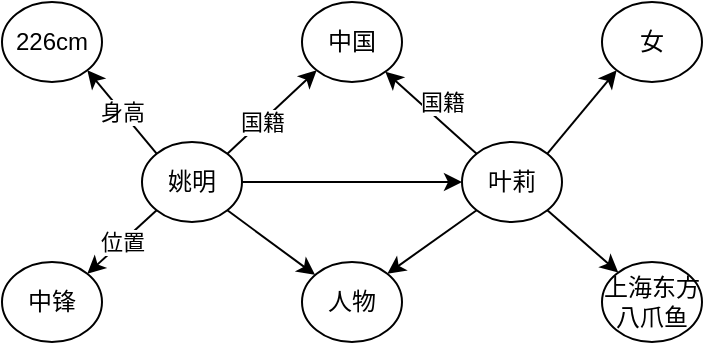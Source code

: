 <mxfile version="20.5.1" type="github">
  <diagram id="LzGYEGz26b_Z9dJ2FGKL" name="第 1 页">
    <mxGraphModel dx="1422" dy="754" grid="1" gridSize="10" guides="1" tooltips="1" connect="1" arrows="1" fold="1" page="1" pageScale="1" pageWidth="827" pageHeight="1169" math="0" shadow="0">
      <root>
        <mxCell id="0" />
        <mxCell id="1" parent="0" />
        <mxCell id="mvXgDdQYAwKlj44WGuFZ-9" value="" style="edgeStyle=orthogonalEdgeStyle;rounded=0;orthogonalLoop=1;jettySize=auto;html=1;" edge="1" parent="1" source="mvXgDdQYAwKlj44WGuFZ-1" target="mvXgDdQYAwKlj44WGuFZ-2">
          <mxGeometry relative="1" as="geometry" />
        </mxCell>
        <mxCell id="mvXgDdQYAwKlj44WGuFZ-10" style="rounded=0;orthogonalLoop=1;jettySize=auto;html=1;exitX=1;exitY=0;exitDx=0;exitDy=0;entryX=0;entryY=1;entryDx=0;entryDy=0;" edge="1" parent="1" source="mvXgDdQYAwKlj44WGuFZ-1" target="mvXgDdQYAwKlj44WGuFZ-3">
          <mxGeometry relative="1" as="geometry" />
        </mxCell>
        <mxCell id="mvXgDdQYAwKlj44WGuFZ-19" value="国籍" style="edgeLabel;html=1;align=center;verticalAlign=middle;resizable=0;points=[];" vertex="1" connectable="0" parent="mvXgDdQYAwKlj44WGuFZ-10">
          <mxGeometry x="-0.464" y="1" relative="1" as="geometry">
            <mxPoint x="6" y="-4" as="offset" />
          </mxGeometry>
        </mxCell>
        <mxCell id="mvXgDdQYAwKlj44WGuFZ-11" value="身高" style="edgeStyle=none;rounded=0;orthogonalLoop=1;jettySize=auto;html=1;exitX=0;exitY=0;exitDx=0;exitDy=0;entryX=1;entryY=1;entryDx=0;entryDy=0;" edge="1" parent="1" source="mvXgDdQYAwKlj44WGuFZ-1" target="mvXgDdQYAwKlj44WGuFZ-6">
          <mxGeometry relative="1" as="geometry" />
        </mxCell>
        <mxCell id="mvXgDdQYAwKlj44WGuFZ-12" value="位置" style="edgeStyle=none;rounded=0;orthogonalLoop=1;jettySize=auto;html=1;exitX=0;exitY=1;exitDx=0;exitDy=0;entryX=1;entryY=0;entryDx=0;entryDy=0;" edge="1" parent="1" source="mvXgDdQYAwKlj44WGuFZ-1" target="mvXgDdQYAwKlj44WGuFZ-7">
          <mxGeometry relative="1" as="geometry" />
        </mxCell>
        <mxCell id="mvXgDdQYAwKlj44WGuFZ-13" style="edgeStyle=none;rounded=0;orthogonalLoop=1;jettySize=auto;html=1;exitX=1;exitY=1;exitDx=0;exitDy=0;" edge="1" parent="1" source="mvXgDdQYAwKlj44WGuFZ-1" target="mvXgDdQYAwKlj44WGuFZ-4">
          <mxGeometry relative="1" as="geometry" />
        </mxCell>
        <mxCell id="mvXgDdQYAwKlj44WGuFZ-1" value="姚明" style="ellipse;whiteSpace=wrap;html=1;" vertex="1" parent="1">
          <mxGeometry x="170" y="260" width="50" height="40" as="geometry" />
        </mxCell>
        <mxCell id="mvXgDdQYAwKlj44WGuFZ-14" style="edgeStyle=none;rounded=0;orthogonalLoop=1;jettySize=auto;html=1;exitX=0;exitY=1;exitDx=0;exitDy=0;entryX=1;entryY=0;entryDx=0;entryDy=0;" edge="1" parent="1" source="mvXgDdQYAwKlj44WGuFZ-2" target="mvXgDdQYAwKlj44WGuFZ-4">
          <mxGeometry relative="1" as="geometry" />
        </mxCell>
        <mxCell id="mvXgDdQYAwKlj44WGuFZ-15" style="edgeStyle=none;rounded=0;orthogonalLoop=1;jettySize=auto;html=1;exitX=0;exitY=0;exitDx=0;exitDy=0;" edge="1" parent="1" source="mvXgDdQYAwKlj44WGuFZ-2" target="mvXgDdQYAwKlj44WGuFZ-3">
          <mxGeometry relative="1" as="geometry" />
        </mxCell>
        <mxCell id="mvXgDdQYAwKlj44WGuFZ-20" value="国籍" style="edgeLabel;html=1;align=center;verticalAlign=middle;resizable=0;points=[];" vertex="1" connectable="0" parent="mvXgDdQYAwKlj44WGuFZ-15">
          <mxGeometry x="-0.399" y="-2" relative="1" as="geometry">
            <mxPoint x="-5" y="-12" as="offset" />
          </mxGeometry>
        </mxCell>
        <mxCell id="mvXgDdQYAwKlj44WGuFZ-16" style="edgeStyle=none;rounded=0;orthogonalLoop=1;jettySize=auto;html=1;exitX=1;exitY=0;exitDx=0;exitDy=0;entryX=0;entryY=1;entryDx=0;entryDy=0;" edge="1" parent="1" source="mvXgDdQYAwKlj44WGuFZ-2" target="mvXgDdQYAwKlj44WGuFZ-5">
          <mxGeometry relative="1" as="geometry" />
        </mxCell>
        <mxCell id="mvXgDdQYAwKlj44WGuFZ-17" style="edgeStyle=none;rounded=0;orthogonalLoop=1;jettySize=auto;html=1;exitX=1;exitY=1;exitDx=0;exitDy=0;" edge="1" parent="1" source="mvXgDdQYAwKlj44WGuFZ-2" target="mvXgDdQYAwKlj44WGuFZ-8">
          <mxGeometry relative="1" as="geometry" />
        </mxCell>
        <mxCell id="mvXgDdQYAwKlj44WGuFZ-2" value="叶莉" style="ellipse;whiteSpace=wrap;html=1;" vertex="1" parent="1">
          <mxGeometry x="330" y="260" width="50" height="40" as="geometry" />
        </mxCell>
        <mxCell id="mvXgDdQYAwKlj44WGuFZ-3" value="中国" style="ellipse;whiteSpace=wrap;html=1;" vertex="1" parent="1">
          <mxGeometry x="250" y="190" width="50" height="40" as="geometry" />
        </mxCell>
        <mxCell id="mvXgDdQYAwKlj44WGuFZ-4" value="人物" style="ellipse;whiteSpace=wrap;html=1;" vertex="1" parent="1">
          <mxGeometry x="250" y="320" width="50" height="40" as="geometry" />
        </mxCell>
        <mxCell id="mvXgDdQYAwKlj44WGuFZ-5" value="女" style="ellipse;whiteSpace=wrap;html=1;" vertex="1" parent="1">
          <mxGeometry x="400" y="190" width="50" height="40" as="geometry" />
        </mxCell>
        <mxCell id="mvXgDdQYAwKlj44WGuFZ-6" value="226cm" style="ellipse;whiteSpace=wrap;html=1;" vertex="1" parent="1">
          <mxGeometry x="100" y="190" width="50" height="40" as="geometry" />
        </mxCell>
        <mxCell id="mvXgDdQYAwKlj44WGuFZ-7" value="中锋" style="ellipse;whiteSpace=wrap;html=1;" vertex="1" parent="1">
          <mxGeometry x="100" y="320" width="50" height="40" as="geometry" />
        </mxCell>
        <mxCell id="mvXgDdQYAwKlj44WGuFZ-8" value="上海东方八爪鱼" style="ellipse;whiteSpace=wrap;html=1;" vertex="1" parent="1">
          <mxGeometry x="400" y="320" width="50" height="40" as="geometry" />
        </mxCell>
      </root>
    </mxGraphModel>
  </diagram>
</mxfile>
